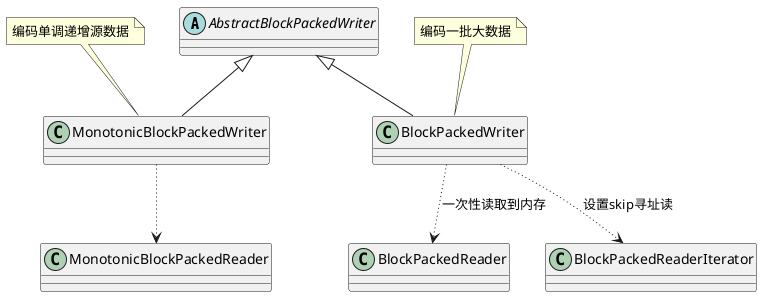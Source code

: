 @startuml
'https://plantuml.com/class-diagram

abstract AbstractBlockPackedWriter
class MonotonicBlockPackedWriter
note top: 编码单调递增源数据
class BlockPackedWriter
note top: 编码一批大数据

class MonotonicBlockPackedReader
class BlockPackedReaderIterator
class BlockPackedReader

AbstractBlockPackedWriter <|-- MonotonicBlockPackedWriter
AbstractBlockPackedWriter <|-- BlockPackedWriter

BlockPackedWriter --> BlockPackedReader #line.dotted : 一次性读取到内存
BlockPackedWriter --> BlockPackedReaderIterator #line.dotted : 设置skip寻址读
MonotonicBlockPackedWriter --> MonotonicBlockPackedReader #line.dotted

@enduml
